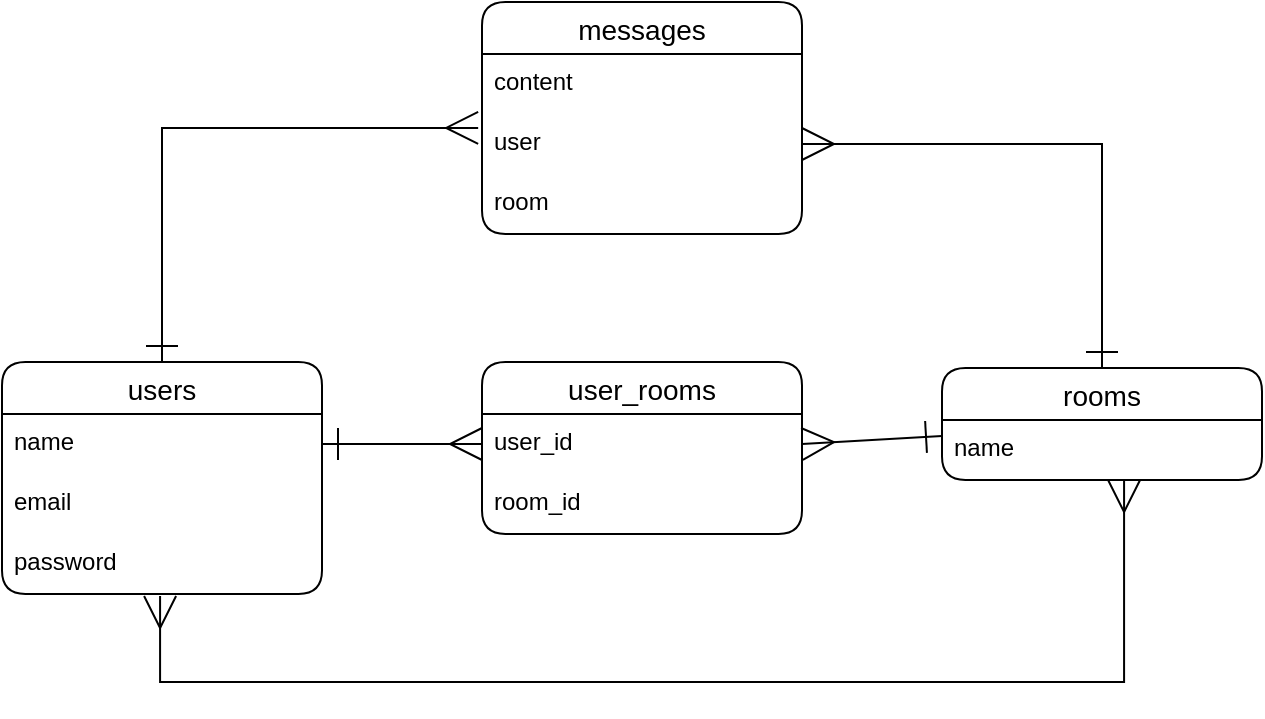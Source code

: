 <mxfile>
    <diagram id="CiRkB1Kg-wRUHCNBKB08" name="ページ1">
        <mxGraphModel dx="728" dy="407" grid="1" gridSize="10" guides="1" tooltips="1" connect="1" arrows="1" fold="1" page="1" pageScale="1" pageWidth="827" pageHeight="1169" math="0" shadow="0">
            <root>
                <mxCell id="0"/>
                <mxCell id="1" parent="0"/>
                <mxCell id="40" style="edgeStyle=elbowEdgeStyle;rounded=0;html=1;exitX=0.5;exitY=0;exitDx=0;exitDy=0;entryX=-0.012;entryY=0.233;entryDx=0;entryDy=0;entryPerimeter=0;startArrow=ERone;startFill=0;endArrow=ERmany;endFill=0;startSize=14;endSize=14;" edge="1" parent="1" source="19" target="35">
                    <mxGeometry relative="1" as="geometry">
                        <Array as="points">
                            <mxPoint x="160" y="143"/>
                        </Array>
                    </mxGeometry>
                </mxCell>
                <mxCell id="19" value="users" style="swimlane;fontStyle=0;childLayout=stackLayout;horizontal=1;startSize=26;horizontalStack=0;resizeParent=1;resizeParentMax=0;resizeLast=0;collapsible=1;marginBottom=0;align=center;fontSize=14;rounded=1;" vertex="1" parent="1">
                    <mxGeometry x="80" y="260" width="160" height="116" as="geometry"/>
                </mxCell>
                <mxCell id="20" value="name" style="text;strokeColor=none;fillColor=none;spacingLeft=4;spacingRight=4;overflow=hidden;rotatable=0;points=[[0,0.5],[1,0.5]];portConstraint=eastwest;fontSize=12;rounded=1;" vertex="1" parent="19">
                    <mxGeometry y="26" width="160" height="30" as="geometry"/>
                </mxCell>
                <mxCell id="21" value="email" style="text;strokeColor=none;fillColor=none;spacingLeft=4;spacingRight=4;overflow=hidden;rotatable=0;points=[[0,0.5],[1,0.5]];portConstraint=eastwest;fontSize=12;rounded=1;" vertex="1" parent="19">
                    <mxGeometry y="56" width="160" height="30" as="geometry"/>
                </mxCell>
                <mxCell id="22" value="password" style="text;strokeColor=none;fillColor=none;spacingLeft=4;spacingRight=4;overflow=hidden;rotatable=0;points=[[0,0.5],[1,0.5]];portConstraint=eastwest;fontSize=12;rounded=1;" vertex="1" parent="19">
                    <mxGeometry y="86" width="160" height="30" as="geometry"/>
                </mxCell>
                <mxCell id="23" value="user_rooms" style="swimlane;fontStyle=0;childLayout=stackLayout;horizontal=1;startSize=26;horizontalStack=0;resizeParent=1;resizeParentMax=0;resizeLast=0;collapsible=1;marginBottom=0;align=center;fontSize=14;rounded=1;" vertex="1" parent="1">
                    <mxGeometry x="320" y="260" width="160" height="86" as="geometry"/>
                </mxCell>
                <mxCell id="24" value="user_id" style="text;strokeColor=none;fillColor=none;spacingLeft=4;spacingRight=4;overflow=hidden;rotatable=0;points=[[0,0.5],[1,0.5]];portConstraint=eastwest;fontSize=12;rounded=1;" vertex="1" parent="23">
                    <mxGeometry y="26" width="160" height="30" as="geometry"/>
                </mxCell>
                <mxCell id="27" value="room_id" style="text;strokeColor=none;fillColor=none;spacingLeft=4;spacingRight=4;overflow=hidden;rotatable=0;points=[[0,0.5],[1,0.5]];portConstraint=eastwest;fontSize=12;rounded=1;" vertex="1" parent="23">
                    <mxGeometry y="56" width="160" height="30" as="geometry"/>
                </mxCell>
                <mxCell id="42" style="edgeStyle=elbowEdgeStyle;rounded=0;html=1;exitX=0.5;exitY=0;exitDx=0;exitDy=0;entryX=1;entryY=0.5;entryDx=0;entryDy=0;startArrow=ERone;startFill=0;endArrow=ERmany;endFill=0;startSize=14;endSize=14;" edge="1" parent="1" source="28" target="35">
                    <mxGeometry relative="1" as="geometry">
                        <Array as="points">
                            <mxPoint x="630" y="200"/>
                        </Array>
                    </mxGeometry>
                </mxCell>
                <mxCell id="28" value="rooms" style="swimlane;fontStyle=0;childLayout=stackLayout;horizontal=1;startSize=26;horizontalStack=0;resizeParent=1;resizeParentMax=0;resizeLast=0;collapsible=1;marginBottom=0;align=center;fontSize=14;rounded=1;" vertex="1" parent="1">
                    <mxGeometry x="550" y="263" width="160" height="56" as="geometry"/>
                </mxCell>
                <mxCell id="29" value="name" style="text;strokeColor=none;fillColor=none;spacingLeft=4;spacingRight=4;overflow=hidden;rotatable=0;points=[[0,0.5],[1,0.5]];portConstraint=eastwest;fontSize=12;rounded=1;" vertex="1" parent="28">
                    <mxGeometry y="26" width="160" height="30" as="geometry"/>
                </mxCell>
                <mxCell id="33" value="messages" style="swimlane;fontStyle=0;childLayout=stackLayout;horizontal=1;startSize=26;horizontalStack=0;resizeParent=1;resizeParentMax=0;resizeLast=0;collapsible=1;marginBottom=0;align=center;fontSize=14;rounded=1;" vertex="1" parent="1">
                    <mxGeometry x="320" y="80" width="160" height="116" as="geometry"/>
                </mxCell>
                <mxCell id="34" value="content" style="text;strokeColor=none;fillColor=none;spacingLeft=4;spacingRight=4;overflow=hidden;rotatable=0;points=[[0,0.5],[1,0.5]];portConstraint=eastwest;fontSize=12;rounded=1;" vertex="1" parent="33">
                    <mxGeometry y="26" width="160" height="30" as="geometry"/>
                </mxCell>
                <mxCell id="35" value="user" style="text;strokeColor=none;fillColor=none;spacingLeft=4;spacingRight=4;overflow=hidden;rotatable=0;points=[[0,0.5],[1,0.5]];portConstraint=eastwest;fontSize=12;rounded=1;" vertex="1" parent="33">
                    <mxGeometry y="56" width="160" height="30" as="geometry"/>
                </mxCell>
                <mxCell id="36" value="room" style="text;strokeColor=none;fillColor=none;spacingLeft=4;spacingRight=4;overflow=hidden;rotatable=0;points=[[0,0.5],[1,0.5]];portConstraint=eastwest;fontSize=12;rounded=1;" vertex="1" parent="33">
                    <mxGeometry y="86" width="160" height="30" as="geometry"/>
                </mxCell>
                <mxCell id="38" style="edgeStyle=elbowEdgeStyle;rounded=0;html=1;exitX=1;exitY=0.5;exitDx=0;exitDy=0;entryX=0;entryY=0.5;entryDx=0;entryDy=0;startArrow=ERone;startFill=0;endArrow=ERmany;endFill=0;startSize=14;endSize=14;" edge="1" parent="1" source="20" target="24">
                    <mxGeometry relative="1" as="geometry"/>
                </mxCell>
                <mxCell id="39" style="rounded=0;html=1;exitX=1;exitY=0.5;exitDx=0;exitDy=0;startArrow=ERmany;startFill=0;endArrow=ERone;endFill=0;startSize=14;endSize=14;entryX=0;entryY=0.267;entryDx=0;entryDy=0;entryPerimeter=0;" edge="1" parent="1" source="24" target="29">
                    <mxGeometry relative="1" as="geometry">
                        <mxPoint x="550" y="304" as="targetPoint"/>
                    </mxGeometry>
                </mxCell>
                <mxCell id="41" value="" style="edgeStyle=elbowEdgeStyle;fontSize=12;html=1;endArrow=ERmany;startArrow=ERmany;rounded=0;startSize=14;endSize=14;entryX=0.569;entryY=1;entryDx=0;entryDy=0;entryPerimeter=0;exitX=0.494;exitY=1.033;exitDx=0;exitDy=0;exitPerimeter=0;" edge="1" parent="1" source="22" target="29">
                    <mxGeometry width="100" height="100" relative="1" as="geometry">
                        <mxPoint x="350" y="430" as="sourcePoint"/>
                        <mxPoint x="450" y="330" as="targetPoint"/>
                        <Array as="points">
                            <mxPoint x="400" y="420"/>
                        </Array>
                    </mxGeometry>
                </mxCell>
            </root>
        </mxGraphModel>
    </diagram>
</mxfile>